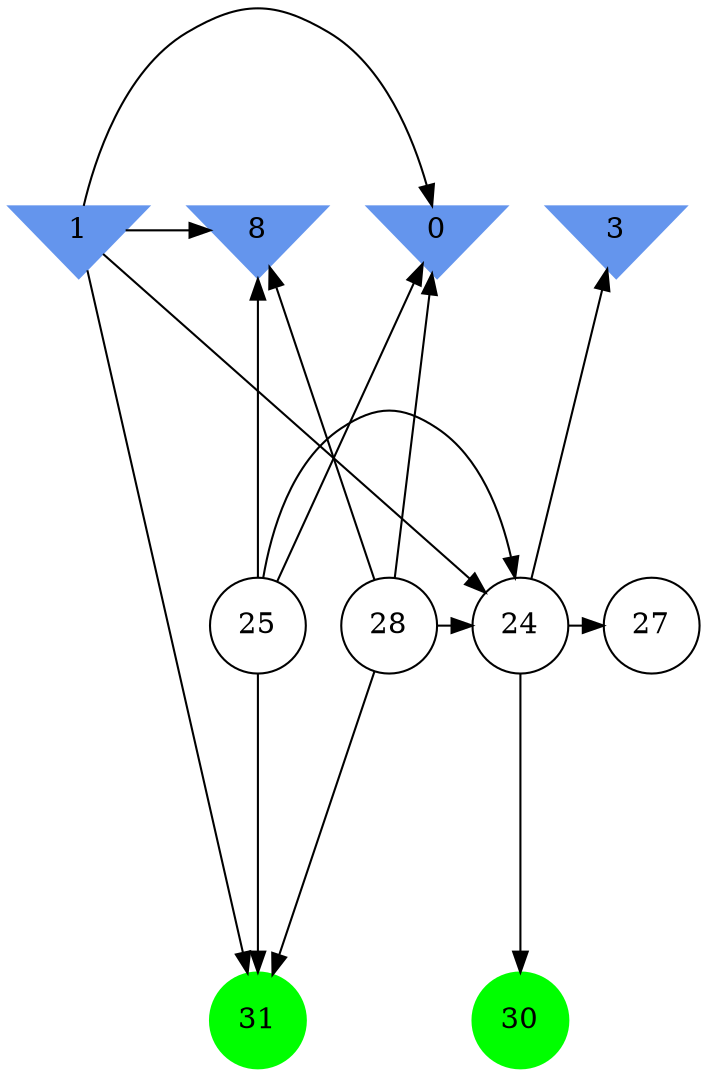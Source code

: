 digraph brain {
	ranksep=2.0;
	0 [shape=invtriangle,style=filled,color=cornflowerblue];
	1 [shape=invtriangle,style=filled,color=cornflowerblue];
	3 [shape=invtriangle,style=filled,color=cornflowerblue];
	8 [shape=invtriangle,style=filled,color=cornflowerblue];
	24 [shape=circle,color=black];
	25 [shape=circle,color=black];
	27 [shape=circle,color=black];
	28 [shape=circle,color=black];
	30 [shape=circle,style=filled,color=green];
	31 [shape=circle,style=filled,color=green];
	28	->	24;
	28	->	8;
	28	->	31;
	28	->	0;
	1	->	24;
	1	->	8;
	1	->	31;
	1	->	0;
	25	->	24;
	25	->	8;
	25	->	31;
	25	->	0;
	24	->	30;
	24	->	3;
	24	->	27;
	{ rank=same; 0; 1; 3; 8; }
	{ rank=same; 24; 25; 27; 28; }
	{ rank=same; 30; 31; }
}
